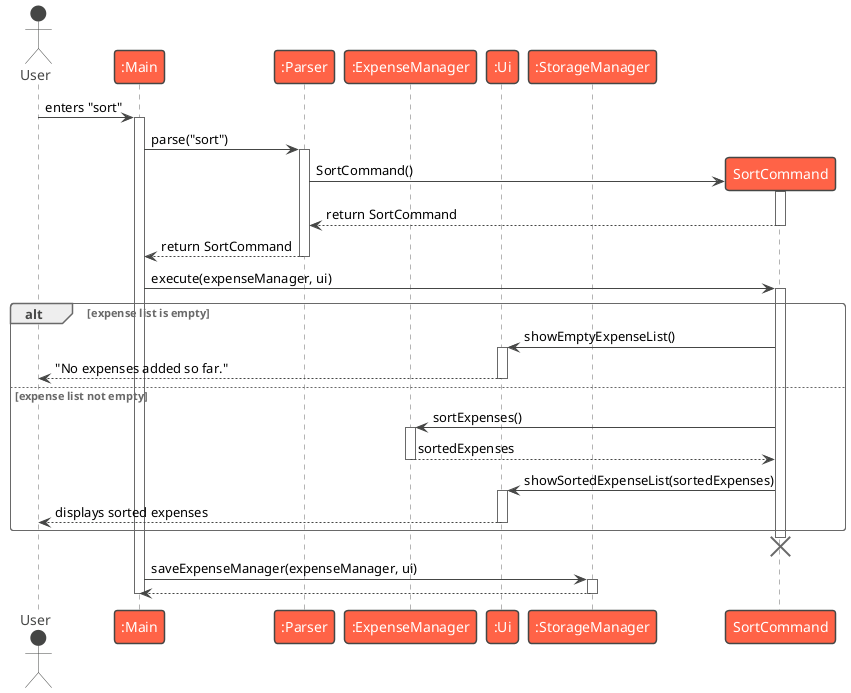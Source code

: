 '@startuml
'!theme vibrant
'title Sort Expenses Sequence Diagram
'
'actor User
'participant Main
'participant Parser
'participant SortCommand
'participant ExpenseManager
'participant Ui
'
'User -> Main : Enter command "sort"
'Main -> Parser : parse("sort")
'Parser -> SortCommand : new SortCommand()
'Parser --> Main : return SortCommand
'Main -> SortCommand : execute(expenseManager, ui)
'
'alt expense list not empty
'    SortCommand -> ExpenseManager : sortExpenses(ui)
'    ExpenseManager -> ExpenseManager : create copy of expenses list
'    ExpenseManager -> ExpenseManager : sort copy in descending order by amount
'    ExpenseManager -> Ui : showSortedList(sortedExpenses)
'else expense list empty
'    SortCommand -> ExpenseManager : sortExpenses(ui)
'    ExpenseManager -> Ui : showListUsage()
'end
'
'Ui --> User : Display sorted expenses or message
'SortCommand --> Main : Execution complete
'
'@enduml
@startuml
!theme vibrant
actor User
participant ":Main" as Main
participant ":Parser" as Parser
participant ":ExpenseManager" as ExpenseManager
participant ":Ui" as Ui
participant ":StorageManager" as StorageManager

User -> Main : enters "sort"
activate Main

Main -> Parser : parse("sort")
activate Parser

' SortCommand appears only when instantiated
create SortCommand
Parser -> SortCommand : SortCommand()
activate SortCommand
SortCommand --> Parser : return SortCommand
deactivate SortCommand

Parser --> Main : return SortCommand
deactivate Parser

Main -> SortCommand : execute(expenseManager, ui)
activate SortCommand

alt expense list is empty
    SortCommand -> Ui : showEmptyExpenseList()
    activate Ui
    Ui --> User : "No expenses added so far."
    deactivate Ui
else expense list not empty
    SortCommand -> ExpenseManager : sortExpenses()
    activate ExpenseManager
    ExpenseManager --> SortCommand : sortedExpenses
    deactivate ExpenseManager

    SortCommand -> Ui : showSortedExpenseList(sortedExpenses)
    activate Ui
    Ui --> User : displays sorted expenses
    deactivate Ui
end

deactivate SortCommand
destroy SortCommand

' Data persistence
Main -> StorageManager : saveExpenseManager(expenseManager, ui)
activate StorageManager
StorageManager --> Main :
deactivate StorageManager

deactivate Main
@enduml
